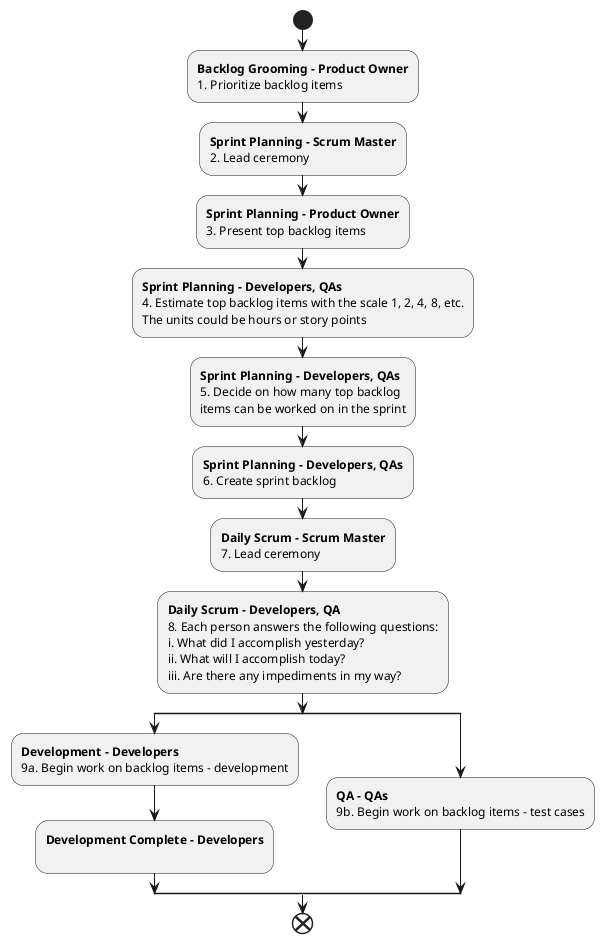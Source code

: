 @startuml RoleBasedSdlc

skinparam monochrome true
skinparam Shadowing false

start

:**Backlog Grooming - Product Owner**
1. Prioritize backlog items;

' T shirt size estimate

:**Sprint Planning - Scrum Master**
2. Lead ceremony;

:**Sprint Planning - Product Owner**
3. Present top backlog items;

:**Sprint Planning - Developers, QAs**
4. Estimate top backlog items with the scale 1, 2, 4, 8, etc.
The units could be hours or story points;

:**Sprint Planning - Developers, QAs**
5. Decide on how many top backlog
items can be worked on in the sprint;

:**Sprint Planning - Developers, QAs**
6. Create sprint backlog;

:**Daily Scrum - Scrum Master**
7. Lead ceremony;

:**Daily Scrum - Developers, QA**
8. Each person answers the following questions:
i. What did I accomplish yesterday?
ii. What will I accomplish today?
iii. Are there any impediments in my way?;

split

:**Development - Developers**
9a. Begin work on backlog items - development;

:**Development Complete - Developers**
;

split again

:**QA - QAs**
9b. Begin work on backlog items - test cases;

end split

end

@enduml